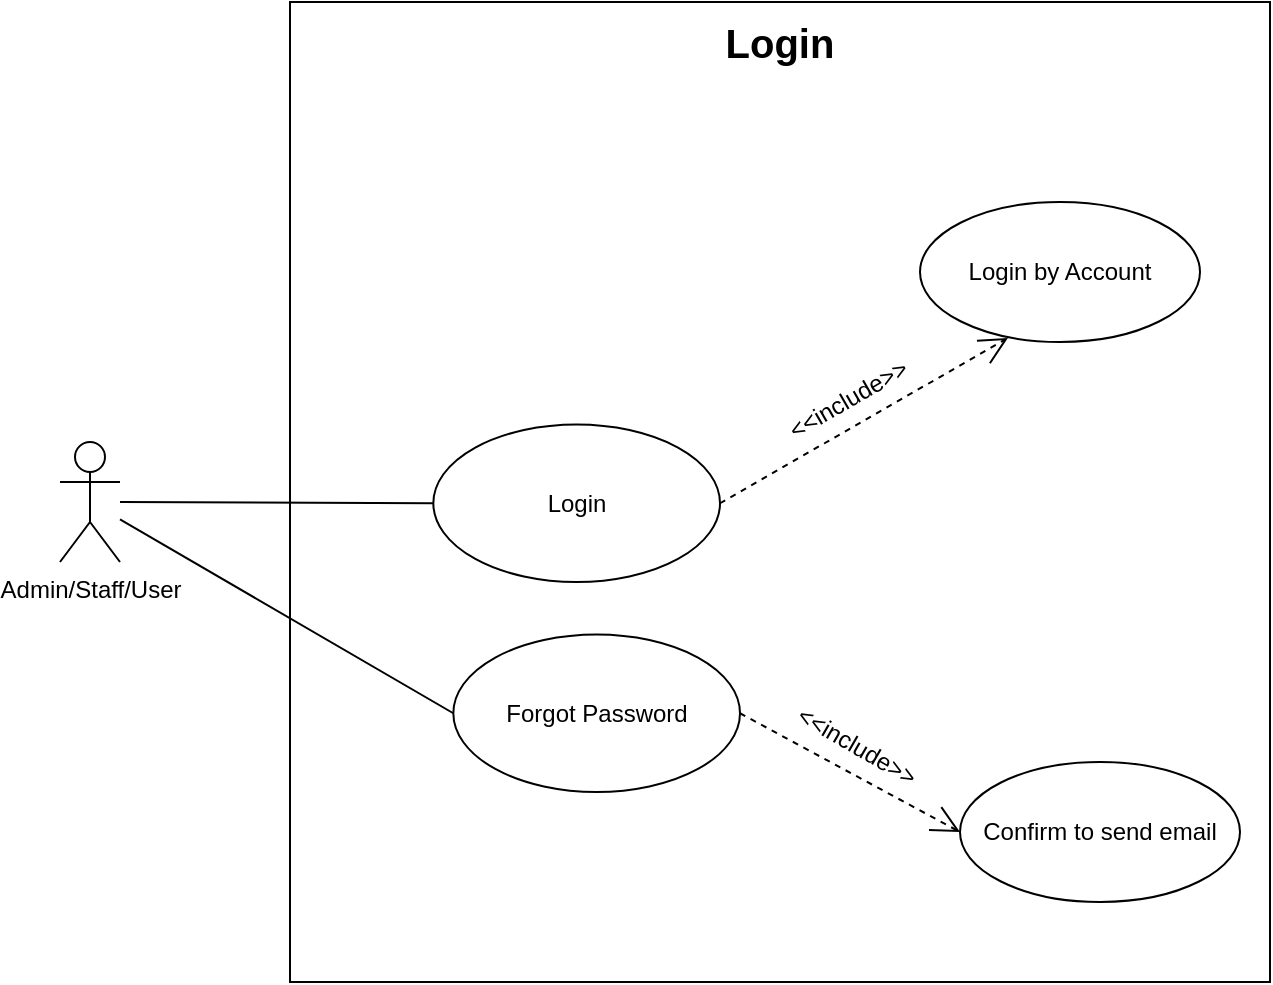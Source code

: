 <mxfile version="20.2.3" type="device"><diagram id="ZiJ1QPWtikxDmdyrKGaZ" name="Page-1"><mxGraphModel dx="1422" dy="754" grid="1" gridSize="10" guides="1" tooltips="1" connect="1" arrows="1" fold="1" page="1" pageScale="1" pageWidth="850" pageHeight="1100" math="0" shadow="0"><root><mxCell id="0"/><mxCell id="1" parent="0"/><mxCell id="5E4w11CoWnl0UhFc0yHq-3" value="" style="whiteSpace=wrap;html=1;aspect=fixed;" parent="1" vertex="1"><mxGeometry x="175" y="80" width="490" height="490" as="geometry"/></mxCell><mxCell id="mLHjseE6QlHjcq5zer_h-18" style="rounded=0;orthogonalLoop=1;jettySize=auto;html=1;entryX=0;entryY=0.5;entryDx=0;entryDy=0;endArrow=none;endFill=0;" parent="1" source="mLHjseE6QlHjcq5zer_h-16" target="mLHjseE6QlHjcq5zer_h-27" edge="1"><mxGeometry relative="1" as="geometry"><mxPoint x="220" y="330" as="targetPoint"/></mxGeometry></mxCell><mxCell id="mLHjseE6QlHjcq5zer_h-16" value="Admin/Staff/User" style="shape=umlActor;verticalLabelPosition=bottom;verticalAlign=top;html=1;" parent="1" vertex="1"><mxGeometry x="60" y="300" width="30" height="60" as="geometry"/></mxCell><mxCell id="mLHjseE6QlHjcq5zer_h-24" value="" style="group" parent="1" vertex="1" connectable="0"><mxGeometry x="175" y="280" width="215" height="90" as="geometry"/></mxCell><mxCell id="mLHjseE6QlHjcq5zer_h-27" value="Login" style="ellipse;whiteSpace=wrap;html=1;strokeColor=#000000;" parent="mLHjseE6QlHjcq5zer_h-24" vertex="1"><mxGeometry x="71.667" y="11.25" width="143.333" height="78.75" as="geometry"/></mxCell><mxCell id="mLHjseE6QlHjcq5zer_h-43" value="" style="group" parent="1" vertex="1" connectable="0"><mxGeometry x="420" y="170" width="210" height="100" as="geometry"/></mxCell><mxCell id="mLHjseE6QlHjcq5zer_h-45" value="Login by Account" style="ellipse;whiteSpace=wrap;html=1;strokeColor=#000000;" parent="mLHjseE6QlHjcq5zer_h-43" vertex="1"><mxGeometry x="70" y="10" width="140" height="70" as="geometry"/></mxCell><mxCell id="AHeG6ZObsCPDh8TU48-p-3" value="" style="group;rotation=-30;" parent="mLHjseE6QlHjcq5zer_h-43" vertex="1" connectable="0"><mxGeometry x="-50" y="101.25" width="160" height="20" as="geometry"/></mxCell><mxCell id="AHeG6ZObsCPDh8TU48-p-5" value="&amp;lt;&amp;lt;include&amp;gt;&amp;gt;" style="text;html=1;align=center;verticalAlign=middle;resizable=0;points=[];autosize=1;rotation=-30;" parent="AHeG6ZObsCPDh8TU48-p-3" vertex="1"><mxGeometry x="44" y="-2" width="80" height="20" as="geometry"/></mxCell><mxCell id="5E4w11CoWnl0UhFc0yHq-4" value="Login" style="text;html=1;strokeColor=none;fillColor=none;align=center;verticalAlign=middle;whiteSpace=wrap;rounded=0;fontSize=20;fontStyle=1" parent="1" vertex="1"><mxGeometry x="400" y="90" width="40" height="20" as="geometry"/></mxCell><mxCell id="AHeG6ZObsCPDh8TU48-p-4" value="" style="endArrow=open;dashed=1;endFill=0;endSize=12;html=1;exitX=1;exitY=0.5;exitDx=0;exitDy=0;entryX=0.314;entryY=0.971;entryDx=0;entryDy=0;entryPerimeter=0;" parent="1" source="mLHjseE6QlHjcq5zer_h-27" target="mLHjseE6QlHjcq5zer_h-45" edge="1"><mxGeometry width="160" relative="1" as="geometry"><mxPoint x="361" y="309" as="sourcePoint"/><mxPoint x="499" y="229" as="targetPoint"/></mxGeometry></mxCell><mxCell id="Cogv3cAXSboaQyAx4Ho8-71" value="" style="group" vertex="1" connectable="0" parent="1"><mxGeometry x="185" y="385" width="215" height="90" as="geometry"/></mxCell><mxCell id="Cogv3cAXSboaQyAx4Ho8-72" value="Forgot Password" style="ellipse;whiteSpace=wrap;html=1;strokeColor=#000000;" vertex="1" parent="Cogv3cAXSboaQyAx4Ho8-71"><mxGeometry x="71.667" y="11.25" width="143.333" height="78.75" as="geometry"/></mxCell><mxCell id="Cogv3cAXSboaQyAx4Ho8-73" style="rounded=0;orthogonalLoop=1;jettySize=auto;html=1;entryX=0;entryY=0.5;entryDx=0;entryDy=0;endArrow=none;endFill=0;" edge="1" parent="1" source="mLHjseE6QlHjcq5zer_h-16" target="Cogv3cAXSboaQyAx4Ho8-72"><mxGeometry relative="1" as="geometry"><mxPoint x="256.667" y="340.625" as="targetPoint"/><mxPoint x="100" y="340.055" as="sourcePoint"/></mxGeometry></mxCell><mxCell id="Cogv3cAXSboaQyAx4Ho8-74" value="" style="group" vertex="1" connectable="0" parent="1"><mxGeometry x="440" y="450" width="210" height="100" as="geometry"/></mxCell><mxCell id="Cogv3cAXSboaQyAx4Ho8-75" value="Confirm to send email" style="ellipse;whiteSpace=wrap;html=1;strokeColor=#000000;" vertex="1" parent="Cogv3cAXSboaQyAx4Ho8-74"><mxGeometry x="70" y="10" width="140" height="70" as="geometry"/></mxCell><mxCell id="Cogv3cAXSboaQyAx4Ho8-76" value="" style="group;rotation=30;" vertex="1" connectable="0" parent="Cogv3cAXSboaQyAx4Ho8-74"><mxGeometry x="-66" y="-10" width="160" height="20" as="geometry"/></mxCell><mxCell id="Cogv3cAXSboaQyAx4Ho8-77" value="&amp;lt;&amp;lt;include&amp;gt;&amp;gt;" style="text;html=1;align=center;verticalAlign=middle;resizable=0;points=[];autosize=1;rotation=30;" vertex="1" parent="Cogv3cAXSboaQyAx4Ho8-76"><mxGeometry x="44" y="2" width="80" height="20" as="geometry"/></mxCell><mxCell id="Cogv3cAXSboaQyAx4Ho8-78" value="" style="endArrow=open;dashed=1;endFill=0;endSize=12;html=1;exitX=1;exitY=0.5;exitDx=0;exitDy=0;entryX=0;entryY=0.5;entryDx=0;entryDy=0;" edge="1" parent="1" source="Cogv3cAXSboaQyAx4Ho8-72" target="Cogv3cAXSboaQyAx4Ho8-75"><mxGeometry width="160" relative="1" as="geometry"><mxPoint x="430.0" y="522.655" as="sourcePoint"/><mxPoint x="573.96" y="440" as="targetPoint"/></mxGeometry></mxCell></root></mxGraphModel></diagram></mxfile>
